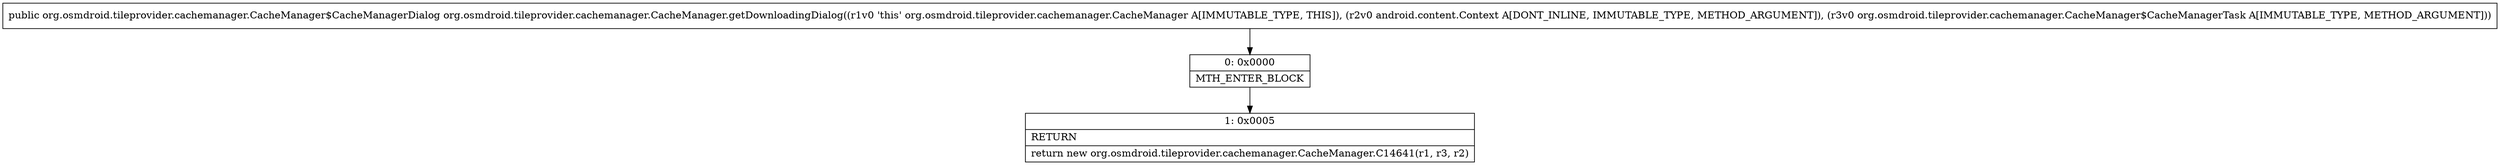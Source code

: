 digraph "CFG fororg.osmdroid.tileprovider.cachemanager.CacheManager.getDownloadingDialog(Landroid\/content\/Context;Lorg\/osmdroid\/tileprovider\/cachemanager\/CacheManager$CacheManagerTask;)Lorg\/osmdroid\/tileprovider\/cachemanager\/CacheManager$CacheManagerDialog;" {
Node_0 [shape=record,label="{0\:\ 0x0000|MTH_ENTER_BLOCK\l}"];
Node_1 [shape=record,label="{1\:\ 0x0005|RETURN\l|return new org.osmdroid.tileprovider.cachemanager.CacheManager.C14641(r1, r3, r2)\l}"];
MethodNode[shape=record,label="{public org.osmdroid.tileprovider.cachemanager.CacheManager$CacheManagerDialog org.osmdroid.tileprovider.cachemanager.CacheManager.getDownloadingDialog((r1v0 'this' org.osmdroid.tileprovider.cachemanager.CacheManager A[IMMUTABLE_TYPE, THIS]), (r2v0 android.content.Context A[DONT_INLINE, IMMUTABLE_TYPE, METHOD_ARGUMENT]), (r3v0 org.osmdroid.tileprovider.cachemanager.CacheManager$CacheManagerTask A[IMMUTABLE_TYPE, METHOD_ARGUMENT])) }"];
MethodNode -> Node_0;
Node_0 -> Node_1;
}

